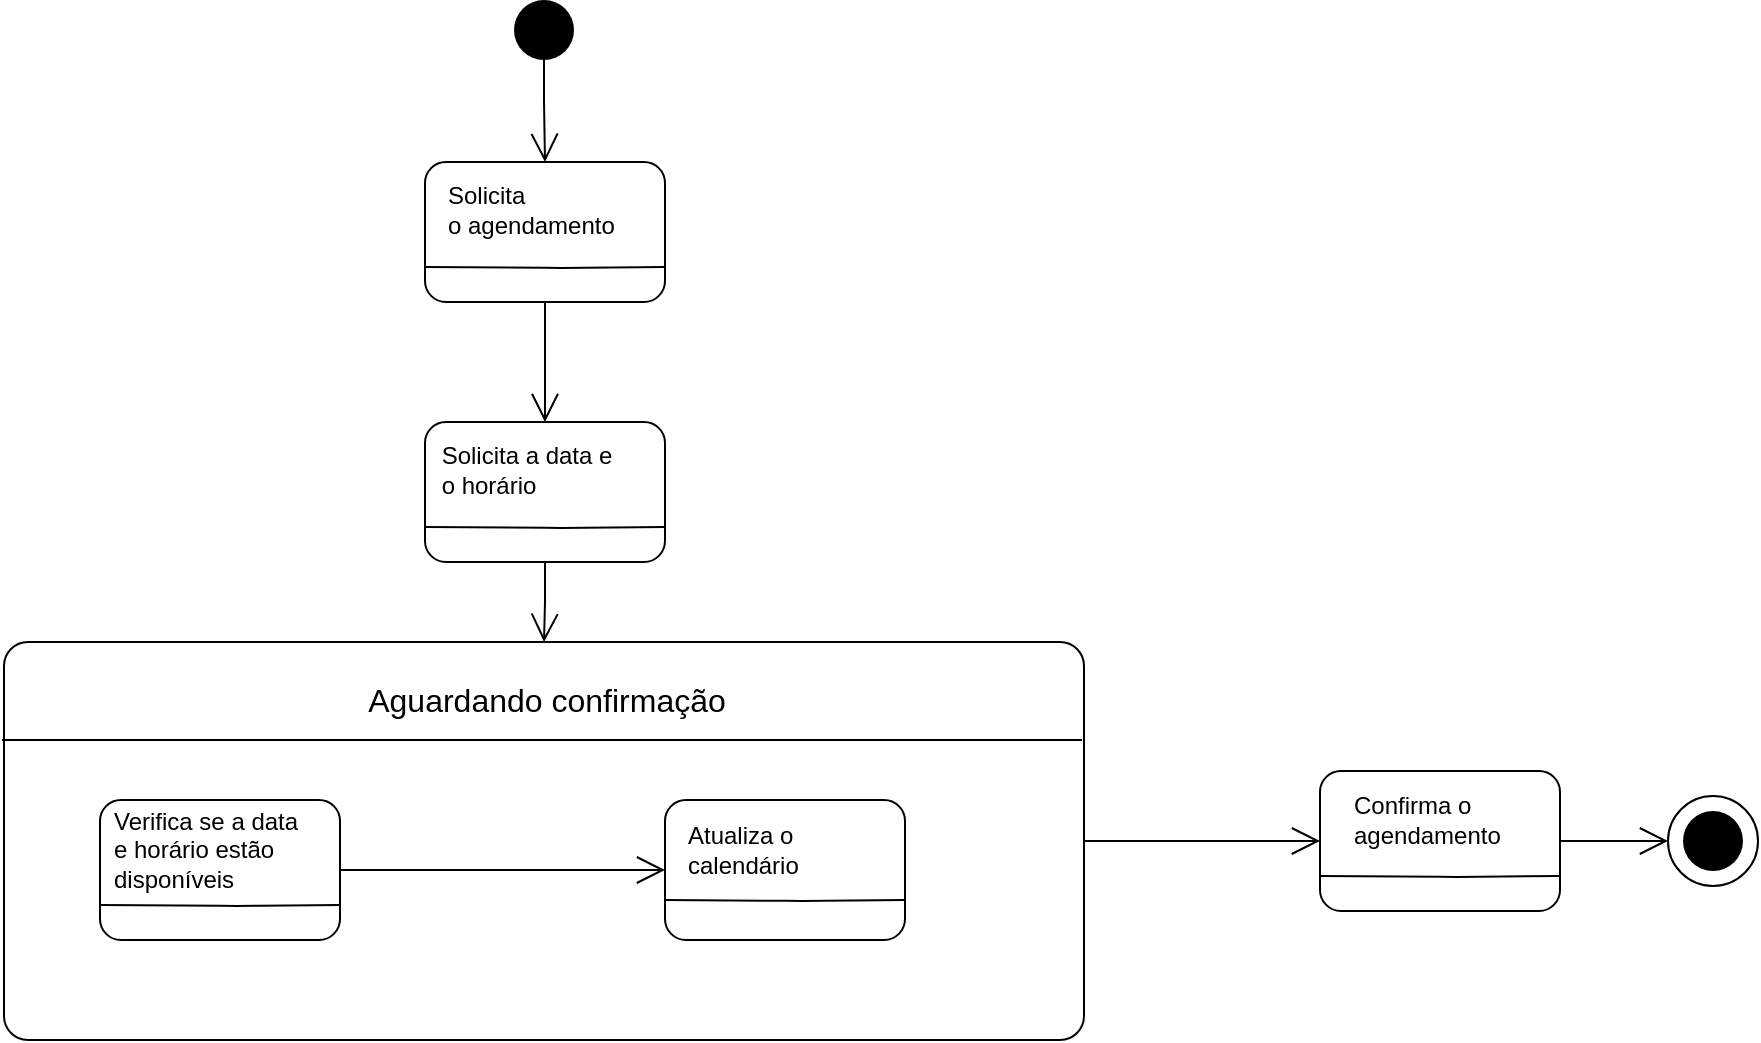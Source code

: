 <mxfile version="14.6.13" type="device"><diagram id="an5BZ-aXjF1F-UiKZCxA" name="Página-1"><mxGraphModel dx="1447" dy="798" grid="1" gridSize="10" guides="1" tooltips="1" connect="1" arrows="1" fold="1" page="1" pageScale="1" pageWidth="1169" pageHeight="827" math="0" shadow="0"><root><mxCell id="0"/><mxCell id="1" parent="0"/><mxCell id="HknD9h4gY_Bed7zeyjFn-11" value="" style="rounded=1;whiteSpace=wrap;html=1;fillColor=none;arcSize=6;" vertex="1" parent="1"><mxGeometry x="147" y="475" width="540" height="199" as="geometry"/></mxCell><mxCell id="HknD9h4gY_Bed7zeyjFn-23" style="edgeStyle=orthogonalEdgeStyle;rounded=0;orthogonalLoop=1;jettySize=auto;html=1;entryX=0.5;entryY=0;entryDx=0;entryDy=0;endArrow=open;endFill=0;endSize=12;" edge="1" parent="1" source="HknD9h4gY_Bed7zeyjFn-1" target="HknD9h4gY_Bed7zeyjFn-4"><mxGeometry relative="1" as="geometry"/></mxCell><mxCell id="HknD9h4gY_Bed7zeyjFn-1" value="" style="ellipse;whiteSpace=wrap;html=1;aspect=fixed;strokeColor=none;fillColor=#000000;" vertex="1" parent="1"><mxGeometry x="402" y="154" width="30" height="30" as="geometry"/></mxCell><mxCell id="HknD9h4gY_Bed7zeyjFn-2" value="" style="ellipse;whiteSpace=wrap;html=1;aspect=fixed;strokeColor=none;fillColor=#000000;" vertex="1" parent="1"><mxGeometry x="986.5" y="559.5" width="30" height="30" as="geometry"/></mxCell><mxCell id="HknD9h4gY_Bed7zeyjFn-3" value="" style="ellipse;whiteSpace=wrap;html=1;aspect=fixed;fillColor=none;" vertex="1" parent="1"><mxGeometry x="979" y="552" width="45" height="45" as="geometry"/></mxCell><mxCell id="HknD9h4gY_Bed7zeyjFn-10" style="edgeStyle=orthogonalEdgeStyle;rounded=0;orthogonalLoop=1;jettySize=auto;html=1;entryX=0.5;entryY=0;entryDx=0;entryDy=0;endArrow=open;endFill=0;endSize=12;" edge="1" parent="1" source="HknD9h4gY_Bed7zeyjFn-4" target="HknD9h4gY_Bed7zeyjFn-8"><mxGeometry relative="1" as="geometry"/></mxCell><mxCell id="HknD9h4gY_Bed7zeyjFn-4" value="" style="rounded=1;whiteSpace=wrap;html=1;fillColor=none;" vertex="1" parent="1"><mxGeometry x="357.5" y="235" width="120" height="70" as="geometry"/></mxCell><mxCell id="HknD9h4gY_Bed7zeyjFn-6" value="" style="endArrow=none;html=1;exitX=0;exitY=0.75;exitDx=0;exitDy=0;entryX=1;entryY=0.75;entryDx=0;entryDy=0;" edge="1" parent="1" source="HknD9h4gY_Bed7zeyjFn-4" target="HknD9h4gY_Bed7zeyjFn-4"><mxGeometry width="50" height="50" relative="1" as="geometry"><mxPoint x="397.5" y="305" as="sourcePoint"/><mxPoint x="447.5" y="255" as="targetPoint"/><Array as="points"><mxPoint x="427.5" y="288"/></Array></mxGeometry></mxCell><mxCell id="HknD9h4gY_Bed7zeyjFn-13" style="edgeStyle=orthogonalEdgeStyle;rounded=0;orthogonalLoop=1;jettySize=auto;html=1;entryX=0.5;entryY=0;entryDx=0;entryDy=0;endArrow=open;endFill=0;endSize=12;" edge="1" parent="1" source="HknD9h4gY_Bed7zeyjFn-8" target="HknD9h4gY_Bed7zeyjFn-11"><mxGeometry relative="1" as="geometry"/></mxCell><mxCell id="HknD9h4gY_Bed7zeyjFn-8" value="" style="rounded=1;whiteSpace=wrap;html=1;fillColor=none;" vertex="1" parent="1"><mxGeometry x="357.5" y="365" width="120" height="70" as="geometry"/></mxCell><mxCell id="HknD9h4gY_Bed7zeyjFn-9" value="" style="endArrow=none;html=1;exitX=0;exitY=0.75;exitDx=0;exitDy=0;entryX=1;entryY=0.75;entryDx=0;entryDy=0;" edge="1" parent="1" source="HknD9h4gY_Bed7zeyjFn-8" target="HknD9h4gY_Bed7zeyjFn-8"><mxGeometry width="50" height="50" relative="1" as="geometry"><mxPoint x="397.5" y="435" as="sourcePoint"/><mxPoint x="447.5" y="385" as="targetPoint"/><Array as="points"><mxPoint x="427.5" y="418"/></Array></mxGeometry></mxCell><mxCell id="HknD9h4gY_Bed7zeyjFn-16" value="" style="edgeStyle=orthogonalEdgeStyle;rounded=0;orthogonalLoop=1;jettySize=auto;html=1;endArrow=open;endFill=0;endSize=12;entryX=0;entryY=0.5;entryDx=0;entryDy=0;exitX=1;exitY=0.5;exitDx=0;exitDy=0;" edge="1" parent="1" source="HknD9h4gY_Bed7zeyjFn-11" target="HknD9h4gY_Bed7zeyjFn-14"><mxGeometry relative="1" as="geometry"><mxPoint x="687" y="574" as="sourcePoint"/><mxPoint x="417.0" y="795" as="targetPoint"/><Array as="points"><mxPoint x="785" y="574"/><mxPoint x="815" y="574"/></Array></mxGeometry></mxCell><mxCell id="HknD9h4gY_Bed7zeyjFn-12" value="" style="endArrow=none;html=1;" edge="1" parent="1"><mxGeometry width="50" height="50" relative="1" as="geometry"><mxPoint x="146" y="524" as="sourcePoint"/><mxPoint x="686" y="524" as="targetPoint"/><Array as="points"><mxPoint x="425" y="524"/></Array></mxGeometry></mxCell><mxCell id="HknD9h4gY_Bed7zeyjFn-18" style="edgeStyle=orthogonalEdgeStyle;rounded=0;orthogonalLoop=1;jettySize=auto;html=1;entryX=0;entryY=0.5;entryDx=0;entryDy=0;endArrow=open;endFill=0;endSize=12;" edge="1" parent="1" source="HknD9h4gY_Bed7zeyjFn-14" target="HknD9h4gY_Bed7zeyjFn-3"><mxGeometry relative="1" as="geometry"/></mxCell><mxCell id="HknD9h4gY_Bed7zeyjFn-14" value="" style="rounded=1;whiteSpace=wrap;html=1;fillColor=none;" vertex="1" parent="1"><mxGeometry x="805" y="539.5" width="120" height="70" as="geometry"/></mxCell><mxCell id="HknD9h4gY_Bed7zeyjFn-15" value="" style="endArrow=none;html=1;exitX=0;exitY=0.75;exitDx=0;exitDy=0;entryX=1;entryY=0.75;entryDx=0;entryDy=0;" edge="1" parent="1" source="HknD9h4gY_Bed7zeyjFn-14" target="HknD9h4gY_Bed7zeyjFn-14"><mxGeometry width="50" height="50" relative="1" as="geometry"><mxPoint x="845" y="609.5" as="sourcePoint"/><mxPoint x="895" y="559.5" as="targetPoint"/><Array as="points"><mxPoint x="875" y="592.5"/></Array></mxGeometry></mxCell><mxCell id="HknD9h4gY_Bed7zeyjFn-19" value="&lt;font style=&quot;font-size: 16px&quot;&gt;Aguardando confirmação&lt;br&gt;&lt;/font&gt;" style="text;html=1;align=center;verticalAlign=middle;resizable=0;points=[];autosize=1;strokeColor=none;" vertex="1" parent="1"><mxGeometry x="322.5" y="494" width="190" height="20" as="geometry"/></mxCell><mxCell id="HknD9h4gY_Bed7zeyjFn-20" value="&lt;div align=&quot;left&quot;&gt;Solicita a data e &lt;br&gt;&lt;/div&gt;&lt;div align=&quot;left&quot;&gt;o horário&lt;br&gt;&lt;/div&gt;" style="text;html=1;align=center;verticalAlign=middle;resizable=0;points=[];autosize=1;strokeColor=none;" vertex="1" parent="1"><mxGeometry x="357.5" y="374" width="100" height="30" as="geometry"/></mxCell><mxCell id="HknD9h4gY_Bed7zeyjFn-24" value="&lt;div align=&quot;left&quot;&gt;Solicita&lt;/div&gt;&lt;div align=&quot;left&quot;&gt;o agendamento&lt;br&gt;&lt;/div&gt;" style="text;html=1;align=left;verticalAlign=middle;resizable=0;points=[];autosize=1;strokeColor=none;" vertex="1" parent="1"><mxGeometry x="367" y="244" width="100" height="30" as="geometry"/></mxCell><mxCell id="HknD9h4gY_Bed7zeyjFn-25" value="" style="rounded=1;whiteSpace=wrap;html=1;fillColor=none;" vertex="1" parent="1"><mxGeometry x="195" y="554" width="120" height="70" as="geometry"/></mxCell><mxCell id="HknD9h4gY_Bed7zeyjFn-26" value="" style="endArrow=none;html=1;exitX=0;exitY=0.75;exitDx=0;exitDy=0;entryX=1;entryY=0.75;entryDx=0;entryDy=0;" edge="1" parent="1" source="HknD9h4gY_Bed7zeyjFn-25" target="HknD9h4gY_Bed7zeyjFn-25"><mxGeometry width="50" height="50" relative="1" as="geometry"><mxPoint x="235" y="624" as="sourcePoint"/><mxPoint x="285" y="574" as="targetPoint"/><Array as="points"><mxPoint x="265" y="607"/></Array></mxGeometry></mxCell><mxCell id="HknD9h4gY_Bed7zeyjFn-28" value="&lt;div align=&quot;left&quot;&gt;Confirma o&lt;/div&gt;&lt;div align=&quot;left&quot;&gt;agendamento&lt;br&gt;&lt;/div&gt;" style="text;html=1;align=left;verticalAlign=middle;resizable=0;points=[];autosize=1;strokeColor=none;" vertex="1" parent="1"><mxGeometry x="820" y="548.5" width="90" height="30" as="geometry"/></mxCell><mxCell id="HknD9h4gY_Bed7zeyjFn-34" style="edgeStyle=orthogonalEdgeStyle;rounded=0;orthogonalLoop=1;jettySize=auto;html=1;entryX=0;entryY=0.5;entryDx=0;entryDy=0;endArrow=open;endFill=0;endSize=12;exitX=1;exitY=0.5;exitDx=0;exitDy=0;" edge="1" parent="1" source="HknD9h4gY_Bed7zeyjFn-25" target="HknD9h4gY_Bed7zeyjFn-31"><mxGeometry relative="1" as="geometry"/></mxCell><mxCell id="HknD9h4gY_Bed7zeyjFn-29" value="&lt;div align=&quot;left&quot;&gt;Verifica se a data&lt;/div&gt;&lt;div align=&quot;left&quot;&gt;e horário estão&lt;/div&gt;&lt;div align=&quot;left&quot;&gt;disponíveis&lt;br&gt;&lt;/div&gt;" style="text;html=1;align=left;verticalAlign=middle;resizable=0;points=[];autosize=1;strokeColor=none;" vertex="1" parent="1"><mxGeometry x="200" y="554" width="110" height="50" as="geometry"/></mxCell><mxCell id="HknD9h4gY_Bed7zeyjFn-31" value="" style="rounded=1;whiteSpace=wrap;html=1;fillColor=none;" vertex="1" parent="1"><mxGeometry x="477.5" y="554" width="120" height="70" as="geometry"/></mxCell><mxCell id="HknD9h4gY_Bed7zeyjFn-33" value="" style="endArrow=none;html=1;exitX=0;exitY=0.75;exitDx=0;exitDy=0;entryX=1;entryY=0.75;entryDx=0;entryDy=0;" edge="1" parent="1"><mxGeometry width="50" height="50" relative="1" as="geometry"><mxPoint x="477.5" y="604" as="sourcePoint"/><mxPoint x="597.5" y="604" as="targetPoint"/><Array as="points"><mxPoint x="547.5" y="604.5"/></Array></mxGeometry></mxCell><mxCell id="HknD9h4gY_Bed7zeyjFn-35" value="&lt;div&gt;Atualiza o &lt;br&gt;&lt;/div&gt;&lt;div&gt;calendário&lt;/div&gt;" style="text;html=1;align=left;verticalAlign=middle;resizable=0;points=[];autosize=1;strokeColor=none;" vertex="1" parent="1"><mxGeometry x="487" y="564" width="70" height="30" as="geometry"/></mxCell></root></mxGraphModel></diagram></mxfile>